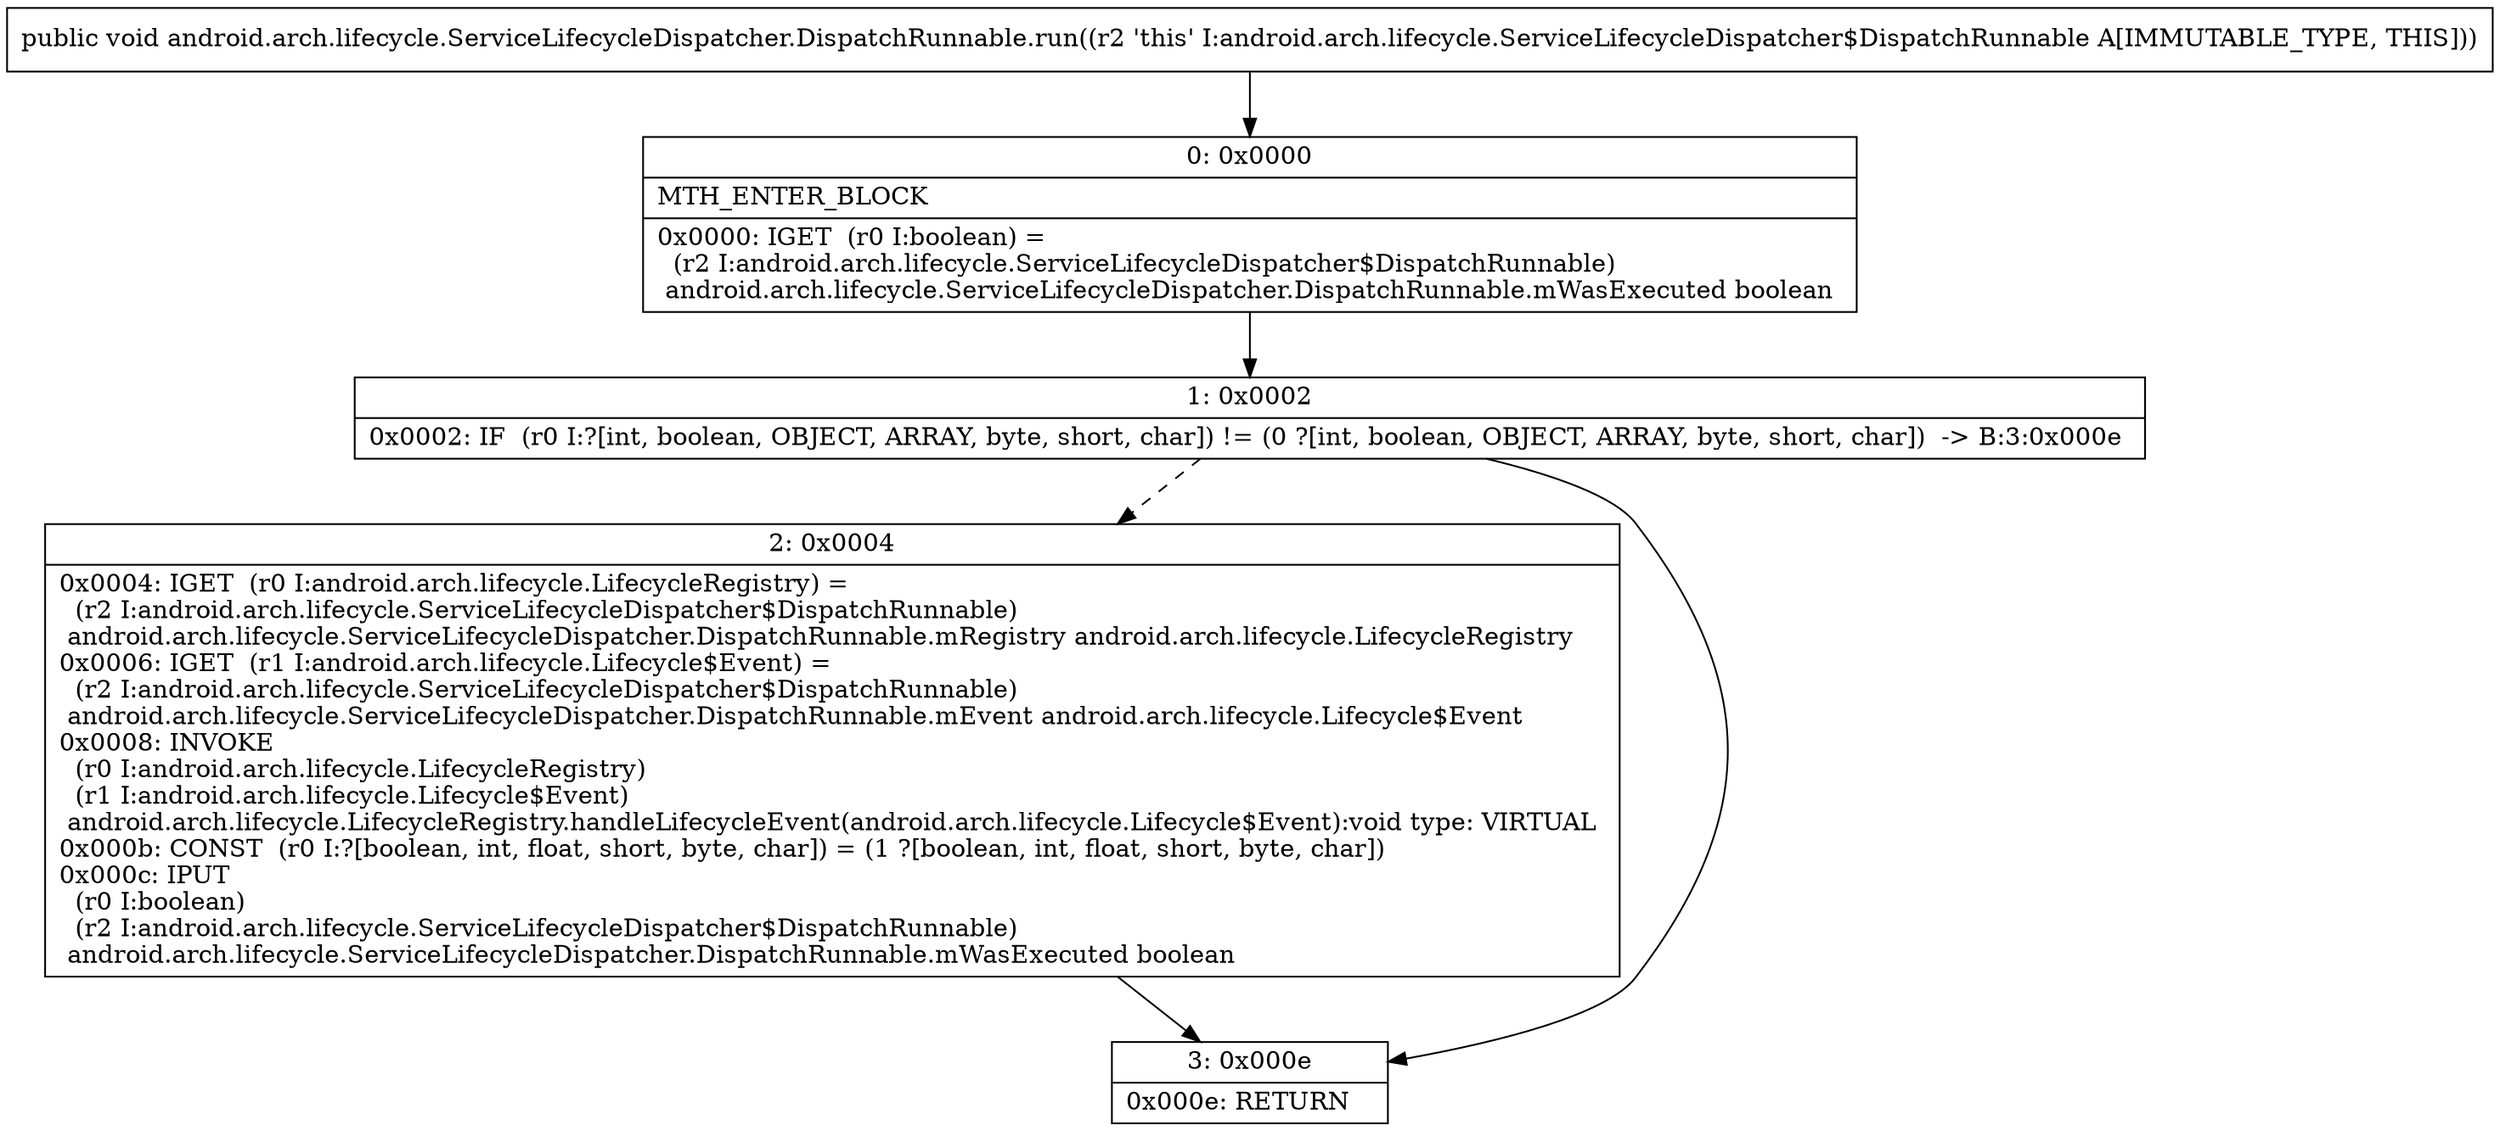digraph "CFG forandroid.arch.lifecycle.ServiceLifecycleDispatcher.DispatchRunnable.run()V" {
Node_0 [shape=record,label="{0\:\ 0x0000|MTH_ENTER_BLOCK\l|0x0000: IGET  (r0 I:boolean) = \l  (r2 I:android.arch.lifecycle.ServiceLifecycleDispatcher$DispatchRunnable)\l android.arch.lifecycle.ServiceLifecycleDispatcher.DispatchRunnable.mWasExecuted boolean \l}"];
Node_1 [shape=record,label="{1\:\ 0x0002|0x0002: IF  (r0 I:?[int, boolean, OBJECT, ARRAY, byte, short, char]) != (0 ?[int, boolean, OBJECT, ARRAY, byte, short, char])  \-\> B:3:0x000e \l}"];
Node_2 [shape=record,label="{2\:\ 0x0004|0x0004: IGET  (r0 I:android.arch.lifecycle.LifecycleRegistry) = \l  (r2 I:android.arch.lifecycle.ServiceLifecycleDispatcher$DispatchRunnable)\l android.arch.lifecycle.ServiceLifecycleDispatcher.DispatchRunnable.mRegistry android.arch.lifecycle.LifecycleRegistry \l0x0006: IGET  (r1 I:android.arch.lifecycle.Lifecycle$Event) = \l  (r2 I:android.arch.lifecycle.ServiceLifecycleDispatcher$DispatchRunnable)\l android.arch.lifecycle.ServiceLifecycleDispatcher.DispatchRunnable.mEvent android.arch.lifecycle.Lifecycle$Event \l0x0008: INVOKE  \l  (r0 I:android.arch.lifecycle.LifecycleRegistry)\l  (r1 I:android.arch.lifecycle.Lifecycle$Event)\l android.arch.lifecycle.LifecycleRegistry.handleLifecycleEvent(android.arch.lifecycle.Lifecycle$Event):void type: VIRTUAL \l0x000b: CONST  (r0 I:?[boolean, int, float, short, byte, char]) = (1 ?[boolean, int, float, short, byte, char]) \l0x000c: IPUT  \l  (r0 I:boolean)\l  (r2 I:android.arch.lifecycle.ServiceLifecycleDispatcher$DispatchRunnable)\l android.arch.lifecycle.ServiceLifecycleDispatcher.DispatchRunnable.mWasExecuted boolean \l}"];
Node_3 [shape=record,label="{3\:\ 0x000e|0x000e: RETURN   \l}"];
MethodNode[shape=record,label="{public void android.arch.lifecycle.ServiceLifecycleDispatcher.DispatchRunnable.run((r2 'this' I:android.arch.lifecycle.ServiceLifecycleDispatcher$DispatchRunnable A[IMMUTABLE_TYPE, THIS])) }"];
MethodNode -> Node_0;
Node_0 -> Node_1;
Node_1 -> Node_2[style=dashed];
Node_1 -> Node_3;
Node_2 -> Node_3;
}


